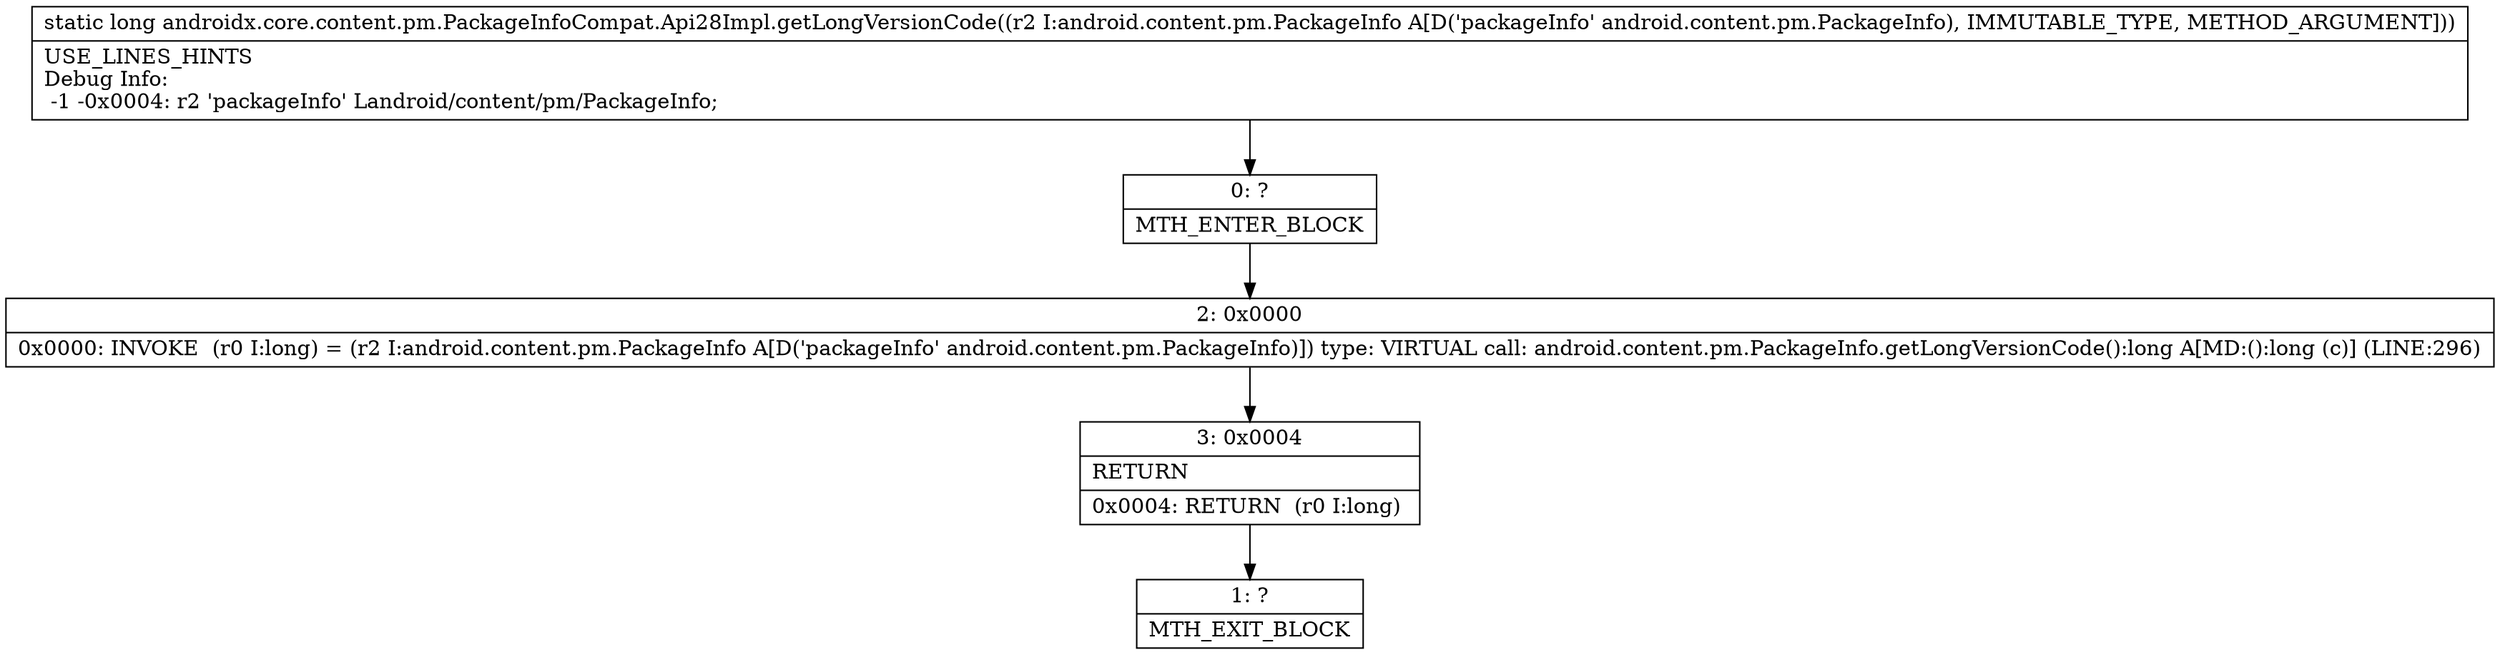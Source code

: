 digraph "CFG forandroidx.core.content.pm.PackageInfoCompat.Api28Impl.getLongVersionCode(Landroid\/content\/pm\/PackageInfo;)J" {
Node_0 [shape=record,label="{0\:\ ?|MTH_ENTER_BLOCK\l}"];
Node_2 [shape=record,label="{2\:\ 0x0000|0x0000: INVOKE  (r0 I:long) = (r2 I:android.content.pm.PackageInfo A[D('packageInfo' android.content.pm.PackageInfo)]) type: VIRTUAL call: android.content.pm.PackageInfo.getLongVersionCode():long A[MD:():long (c)] (LINE:296)\l}"];
Node_3 [shape=record,label="{3\:\ 0x0004|RETURN\l|0x0004: RETURN  (r0 I:long) \l}"];
Node_1 [shape=record,label="{1\:\ ?|MTH_EXIT_BLOCK\l}"];
MethodNode[shape=record,label="{static long androidx.core.content.pm.PackageInfoCompat.Api28Impl.getLongVersionCode((r2 I:android.content.pm.PackageInfo A[D('packageInfo' android.content.pm.PackageInfo), IMMUTABLE_TYPE, METHOD_ARGUMENT]))  | USE_LINES_HINTS\lDebug Info:\l  \-1 \-0x0004: r2 'packageInfo' Landroid\/content\/pm\/PackageInfo;\l}"];
MethodNode -> Node_0;Node_0 -> Node_2;
Node_2 -> Node_3;
Node_3 -> Node_1;
}

